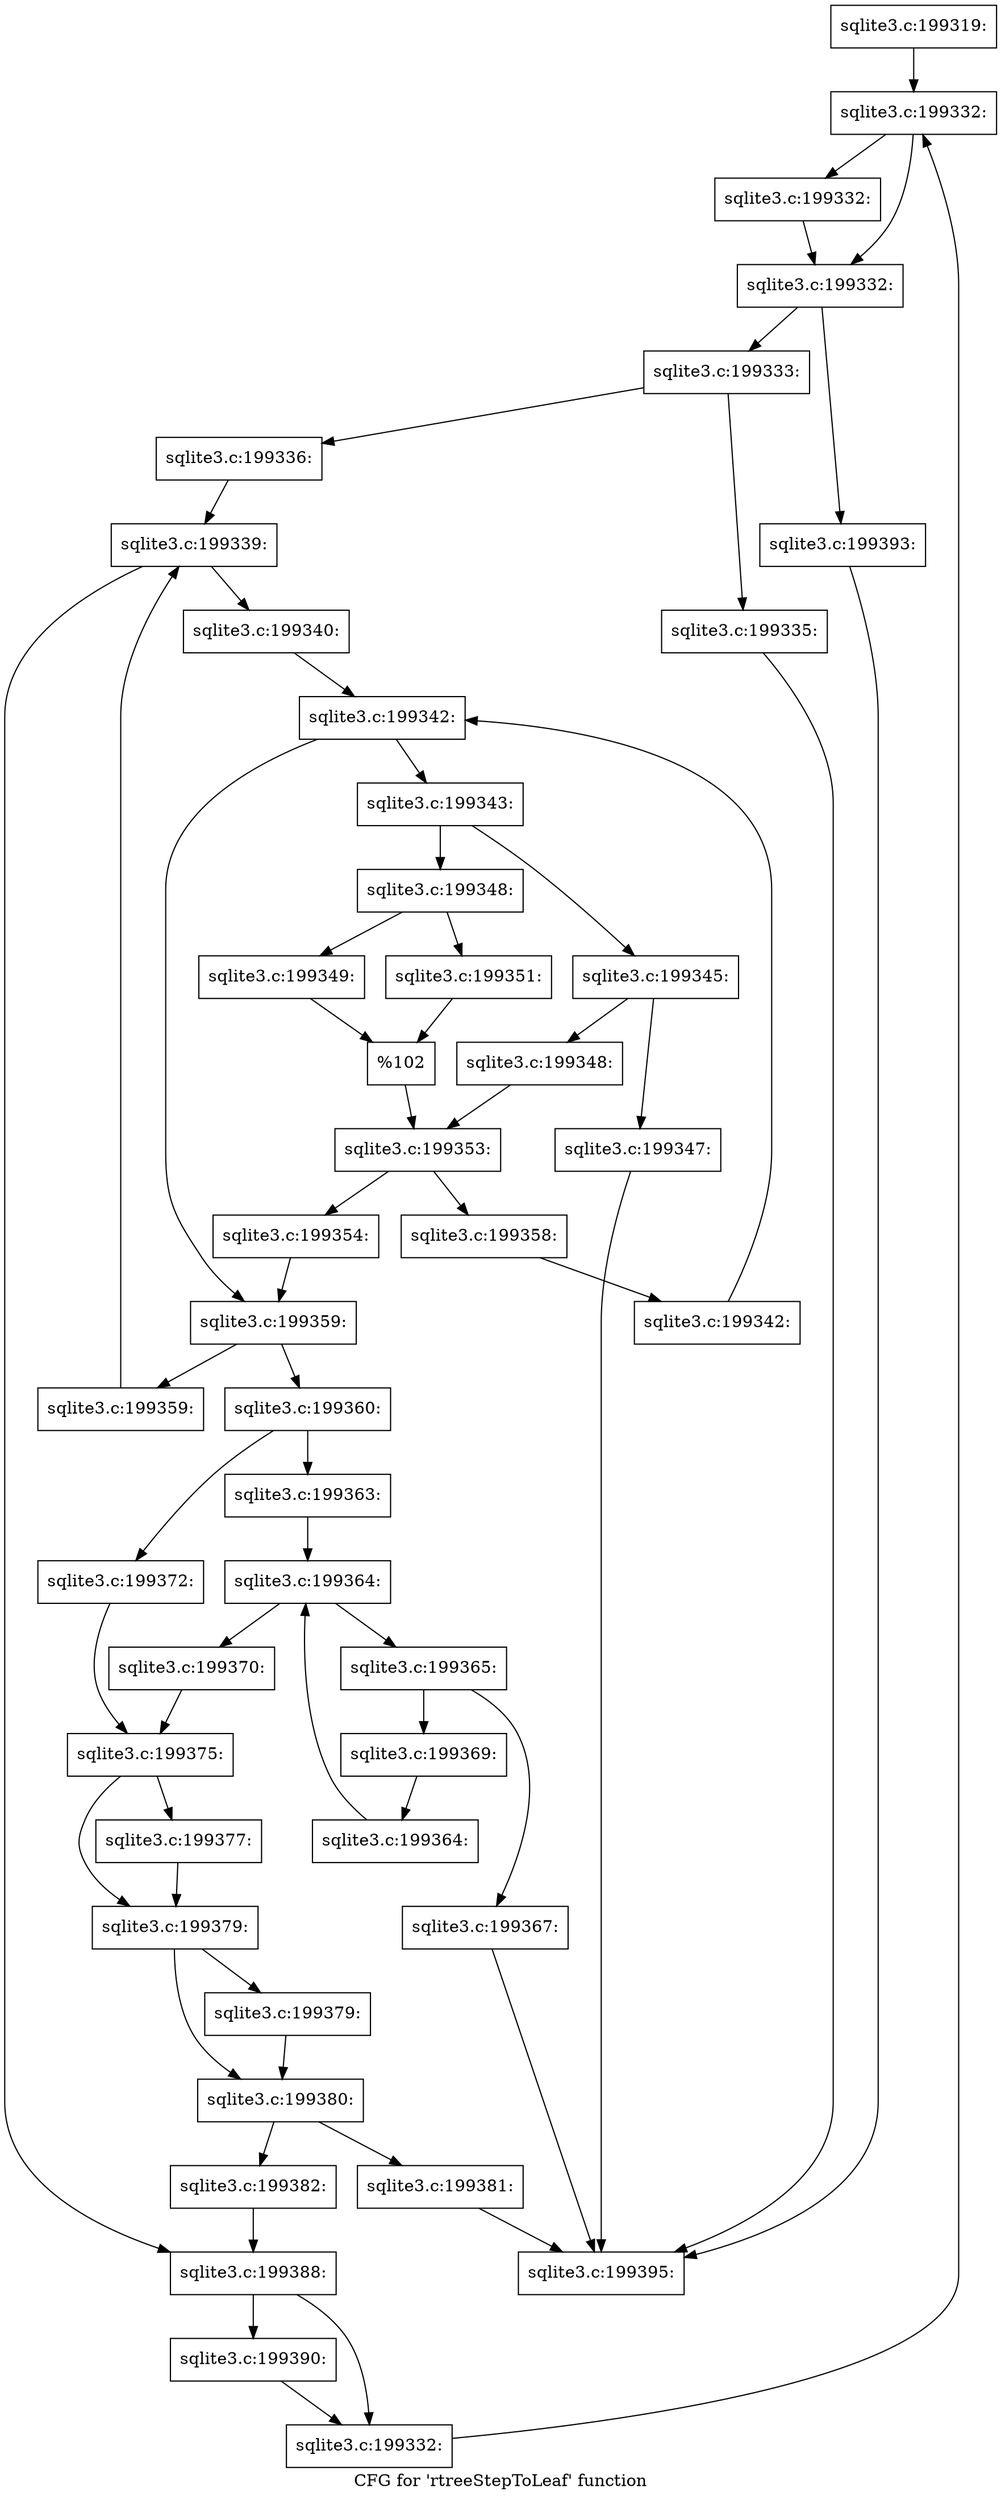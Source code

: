 digraph "CFG for 'rtreeStepToLeaf' function" {
	label="CFG for 'rtreeStepToLeaf' function";

	Node0x55c0fb531c70 [shape=record,label="{sqlite3.c:199319:}"];
	Node0x55c0fb531c70 -> Node0x55c0fb53ad50;
	Node0x55c0fb53ad50 [shape=record,label="{sqlite3.c:199332:}"];
	Node0x55c0fb53ad50 -> Node0x55c0fb53af80;
	Node0x55c0fb53ad50 -> Node0x55c0fb53af30;
	Node0x55c0fb53af80 [shape=record,label="{sqlite3.c:199332:}"];
	Node0x55c0fb53af80 -> Node0x55c0fb53af30;
	Node0x55c0fb53af30 [shape=record,label="{sqlite3.c:199332:}"];
	Node0x55c0fb53af30 -> Node0x55c0fb53b920;
	Node0x55c0fb53af30 -> Node0x55c0fb53aeb0;
	Node0x55c0fb53b920 [shape=record,label="{sqlite3.c:199333:}"];
	Node0x55c0fb53b920 -> Node0x55c0f6e92b40;
	Node0x55c0fb53b920 -> Node0x55c0fb53c4d0;
	Node0x55c0f6e92b40 [shape=record,label="{sqlite3.c:199335:}"];
	Node0x55c0f6e92b40 -> Node0x55c0fb531df0;
	Node0x55c0fb53c4d0 [shape=record,label="{sqlite3.c:199336:}"];
	Node0x55c0fb53c4d0 -> Node0x55c0fb53d540;
	Node0x55c0fb53d540 [shape=record,label="{sqlite3.c:199339:}"];
	Node0x55c0fb53d540 -> Node0x55c0fb53db30;
	Node0x55c0fb53d540 -> Node0x55c0fb53d6a0;
	Node0x55c0fb53db30 [shape=record,label="{sqlite3.c:199340:}"];
	Node0x55c0fb53db30 -> Node0x55c0fb53e340;
	Node0x55c0fb53e340 [shape=record,label="{sqlite3.c:199342:}"];
	Node0x55c0fb53e340 -> Node0x55c0fb53e560;
	Node0x55c0fb53e340 -> Node0x55c0fb53e190;
	Node0x55c0fb53e560 [shape=record,label="{sqlite3.c:199343:}"];
	Node0x55c0fb53e560 -> Node0x55c0fb53f0d0;
	Node0x55c0fb53e560 -> Node0x55c0fb53f170;
	Node0x55c0fb53f0d0 [shape=record,label="{sqlite3.c:199345:}"];
	Node0x55c0fb53f0d0 -> Node0x55c0f6e97d70;
	Node0x55c0fb53f0d0 -> Node0x55c0fb53fcf0;
	Node0x55c0f6e97d70 [shape=record,label="{sqlite3.c:199347:}"];
	Node0x55c0f6e97d70 -> Node0x55c0fb531df0;
	Node0x55c0fb53fcf0 [shape=record,label="{sqlite3.c:199348:}"];
	Node0x55c0fb53fcf0 -> Node0x55c0fb53f120;
	Node0x55c0fb53f170 [shape=record,label="{sqlite3.c:199348:}"];
	Node0x55c0fb53f170 -> Node0x55c0fb5404a0;
	Node0x55c0fb53f170 -> Node0x55c0fb540540;
	Node0x55c0fb5404a0 [shape=record,label="{sqlite3.c:199349:}"];
	Node0x55c0fb5404a0 -> Node0x55c0fb5404f0;
	Node0x55c0fb540540 [shape=record,label="{sqlite3.c:199351:}"];
	Node0x55c0fb540540 -> Node0x55c0fb5404f0;
	Node0x55c0fb5404f0 [shape=record,label="{%102}"];
	Node0x55c0fb5404f0 -> Node0x55c0fb53f120;
	Node0x55c0fb53f120 [shape=record,label="{sqlite3.c:199353:}"];
	Node0x55c0fb53f120 -> Node0x55c0f6e92910;
	Node0x55c0fb53f120 -> Node0x55c0f6e92960;
	Node0x55c0f6e92910 [shape=record,label="{sqlite3.c:199354:}"];
	Node0x55c0f6e92910 -> Node0x55c0fb53e190;
	Node0x55c0f6e92960 [shape=record,label="{sqlite3.c:199358:}"];
	Node0x55c0f6e92960 -> Node0x55c0fb53e4d0;
	Node0x55c0fb53e4d0 [shape=record,label="{sqlite3.c:199342:}"];
	Node0x55c0fb53e4d0 -> Node0x55c0fb53e340;
	Node0x55c0fb53e190 [shape=record,label="{sqlite3.c:199359:}"];
	Node0x55c0fb53e190 -> Node0x55c0f88f30e0;
	Node0x55c0fb53e190 -> Node0x55c0f88f3130;
	Node0x55c0f88f30e0 [shape=record,label="{sqlite3.c:199359:}"];
	Node0x55c0f88f30e0 -> Node0x55c0fb53d540;
	Node0x55c0f88f3130 [shape=record,label="{sqlite3.c:199360:}"];
	Node0x55c0f88f3130 -> Node0x55c0f88f3dc0;
	Node0x55c0f88f3130 -> Node0x55c0f88f3e60;
	Node0x55c0f88f3dc0 [shape=record,label="{sqlite3.c:199363:}"];
	Node0x55c0f88f3dc0 -> Node0x55c0f88f4720;
	Node0x55c0f88f4720 [shape=record,label="{sqlite3.c:199364:}"];
	Node0x55c0f88f4720 -> Node0x55c0f88f4940;
	Node0x55c0f88f4720 -> Node0x55c0f88f4570;
	Node0x55c0f88f4940 [shape=record,label="{sqlite3.c:199365:}"];
	Node0x55c0f88f4940 -> Node0x55c0f88f4f20;
	Node0x55c0f88f4940 -> Node0x55c0f88f4f70;
	Node0x55c0f88f4f20 [shape=record,label="{sqlite3.c:199367:}"];
	Node0x55c0f88f4f20 -> Node0x55c0fb531df0;
	Node0x55c0f88f4f70 [shape=record,label="{sqlite3.c:199369:}"];
	Node0x55c0f88f4f70 -> Node0x55c0f88f48b0;
	Node0x55c0f88f48b0 [shape=record,label="{sqlite3.c:199364:}"];
	Node0x55c0f88f48b0 -> Node0x55c0f88f4720;
	Node0x55c0f88f4570 [shape=record,label="{sqlite3.c:199370:}"];
	Node0x55c0f88f4570 -> Node0x55c0f88f3e10;
	Node0x55c0f88f3e60 [shape=record,label="{sqlite3.c:199372:}"];
	Node0x55c0f88f3e60 -> Node0x55c0f88f3e10;
	Node0x55c0f88f3e10 [shape=record,label="{sqlite3.c:199375:}"];
	Node0x55c0f88f3e10 -> Node0x55c0fb54a120;
	Node0x55c0f88f3e10 -> Node0x55c0fb54a170;
	Node0x55c0fb54a120 [shape=record,label="{sqlite3.c:199377:}"];
	Node0x55c0fb54a120 -> Node0x55c0fb54a170;
	Node0x55c0fb54a170 [shape=record,label="{sqlite3.c:199379:}"];
	Node0x55c0fb54a170 -> Node0x55c0f6e93040;
	Node0x55c0fb54a170 -> Node0x55c0f88f1a50;
	Node0x55c0f6e93040 [shape=record,label="{sqlite3.c:199379:}"];
	Node0x55c0f6e93040 -> Node0x55c0f88f1a50;
	Node0x55c0f88f1a50 [shape=record,label="{sqlite3.c:199380:}"];
	Node0x55c0f88f1a50 -> Node0x55c0fb54ad70;
	Node0x55c0f88f1a50 -> Node0x55c0fb54b770;
	Node0x55c0fb54ad70 [shape=record,label="{sqlite3.c:199381:}"];
	Node0x55c0fb54ad70 -> Node0x55c0fb531df0;
	Node0x55c0fb54b770 [shape=record,label="{sqlite3.c:199382:}"];
	Node0x55c0fb54b770 -> Node0x55c0fb53d6a0;
	Node0x55c0fb53d6a0 [shape=record,label="{sqlite3.c:199388:}"];
	Node0x55c0fb53d6a0 -> Node0x55c0fb54c5f0;
	Node0x55c0fb53d6a0 -> Node0x55c0fb54c640;
	Node0x55c0fb54c5f0 [shape=record,label="{sqlite3.c:199390:}"];
	Node0x55c0fb54c5f0 -> Node0x55c0fb54c640;
	Node0x55c0fb54c640 [shape=record,label="{sqlite3.c:199332:}"];
	Node0x55c0fb54c640 -> Node0x55c0fb53ad50;
	Node0x55c0fb53aeb0 [shape=record,label="{sqlite3.c:199393:}"];
	Node0x55c0fb53aeb0 -> Node0x55c0fb531df0;
	Node0x55c0fb531df0 [shape=record,label="{sqlite3.c:199395:}"];
}
